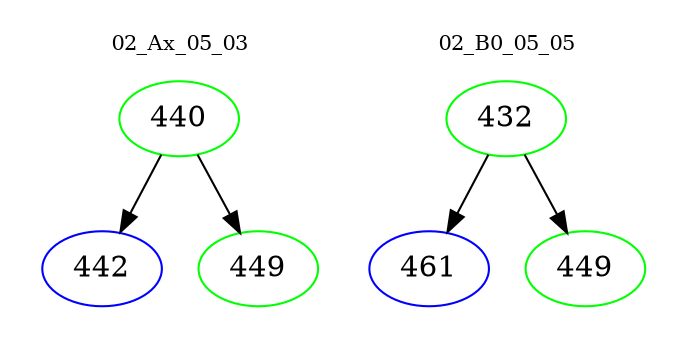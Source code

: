 digraph{
subgraph cluster_0 {
color = white
label = "02_Ax_05_03";
fontsize=10;
T0_440 [label="440", color="green"]
T0_440 -> T0_442 [color="black"]
T0_442 [label="442", color="blue"]
T0_440 -> T0_449 [color="black"]
T0_449 [label="449", color="green"]
}
subgraph cluster_1 {
color = white
label = "02_B0_05_05";
fontsize=10;
T1_432 [label="432", color="green"]
T1_432 -> T1_461 [color="black"]
T1_461 [label="461", color="blue"]
T1_432 -> T1_449 [color="black"]
T1_449 [label="449", color="green"]
}
}
